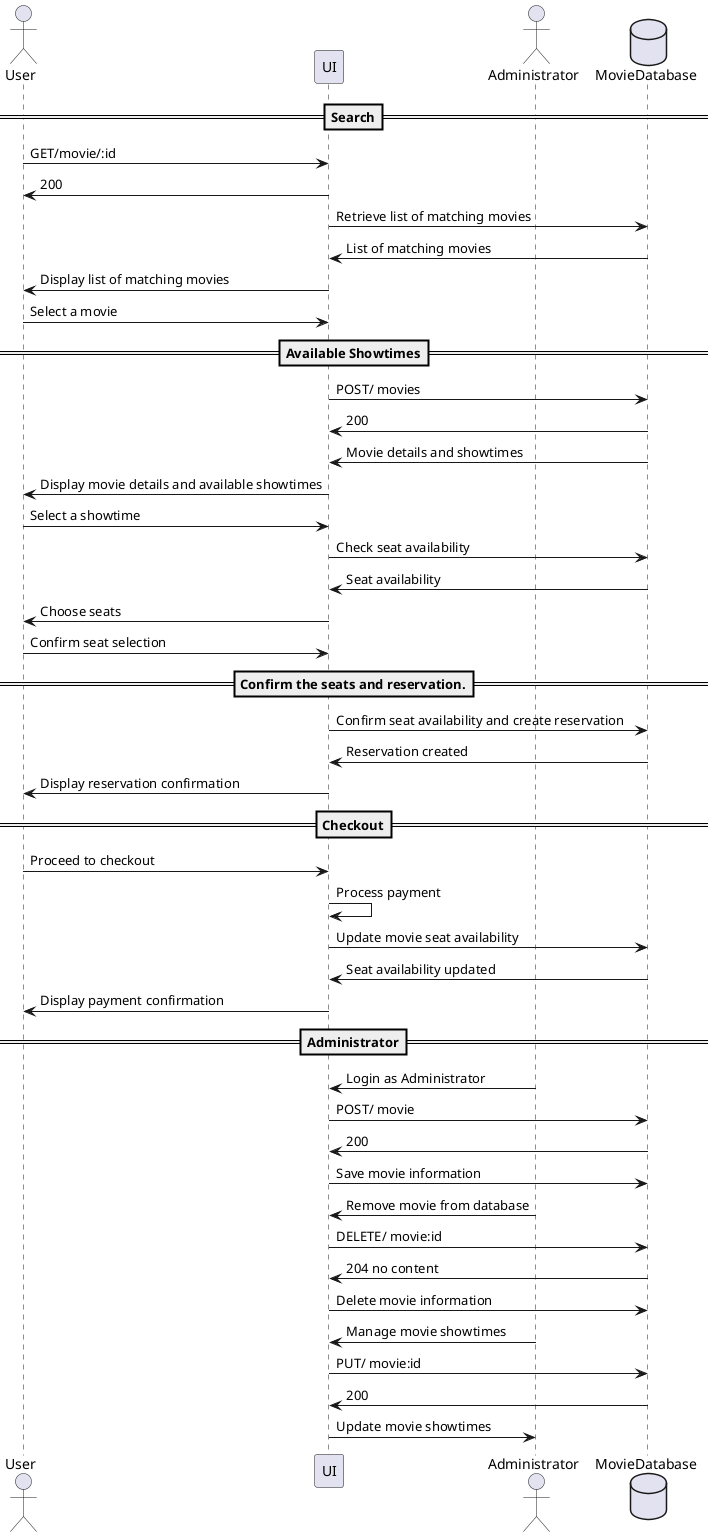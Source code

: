 @startuml movie
actor User
participant UI
actor Administrator
database MovieDatabase

==Search==
User -> UI: GET/movie/:id
UI -> User : 200
UI -> MovieDatabase: Retrieve list of matching movies
MovieDatabase -> UI: List of matching movies
UI -> User: Display list of matching movies
User -> UI: Select a movie

==Available Showtimes==
UI -> MovieDatabase : POST/ movies
MovieDatabase -> UI: 200
MovieDatabase -> UI: Movie details and showtimes
UI -> User: Display movie details and available showtimes
User -> UI: Select a showtime
UI -> MovieDatabase: Check seat availability
MovieDatabase -> UI: Seat availability
UI -> User: Choose seats
User -> UI: Confirm seat selection

==Confirm the seats and reservation.==
UI -> MovieDatabase: Confirm seat availability and create reservation
MovieDatabase -> UI: Reservation created
UI -> User: Display reservation confirmation

==Checkout==
User -> UI: Proceed to checkout
UI -> UI: Process payment
UI -> MovieDatabase: Update movie seat availability
MovieDatabase -> UI: Seat availability updated
UI -> User: Display payment confirmation

==Administrator==
Administrator -> UI: Login as Administrator
UI -> MovieDatabase : POST/ movie
MovieDatabase -> UI : 200
UI -> MovieDatabase: Save movie information

Administrator -> UI: Remove movie from database
UI -> MovieDatabase : DELETE/ movie:id
MovieDatabase -> UI : 204 no content
UI -> MovieDatabase: Delete movie information

Administrator -> UI: Manage movie showtimes
UI -> MovieDatabase: PUT/ movie:id
MovieDatabase -> UI : 200
UI -> Administrator : Update movie showtimes

@enduml